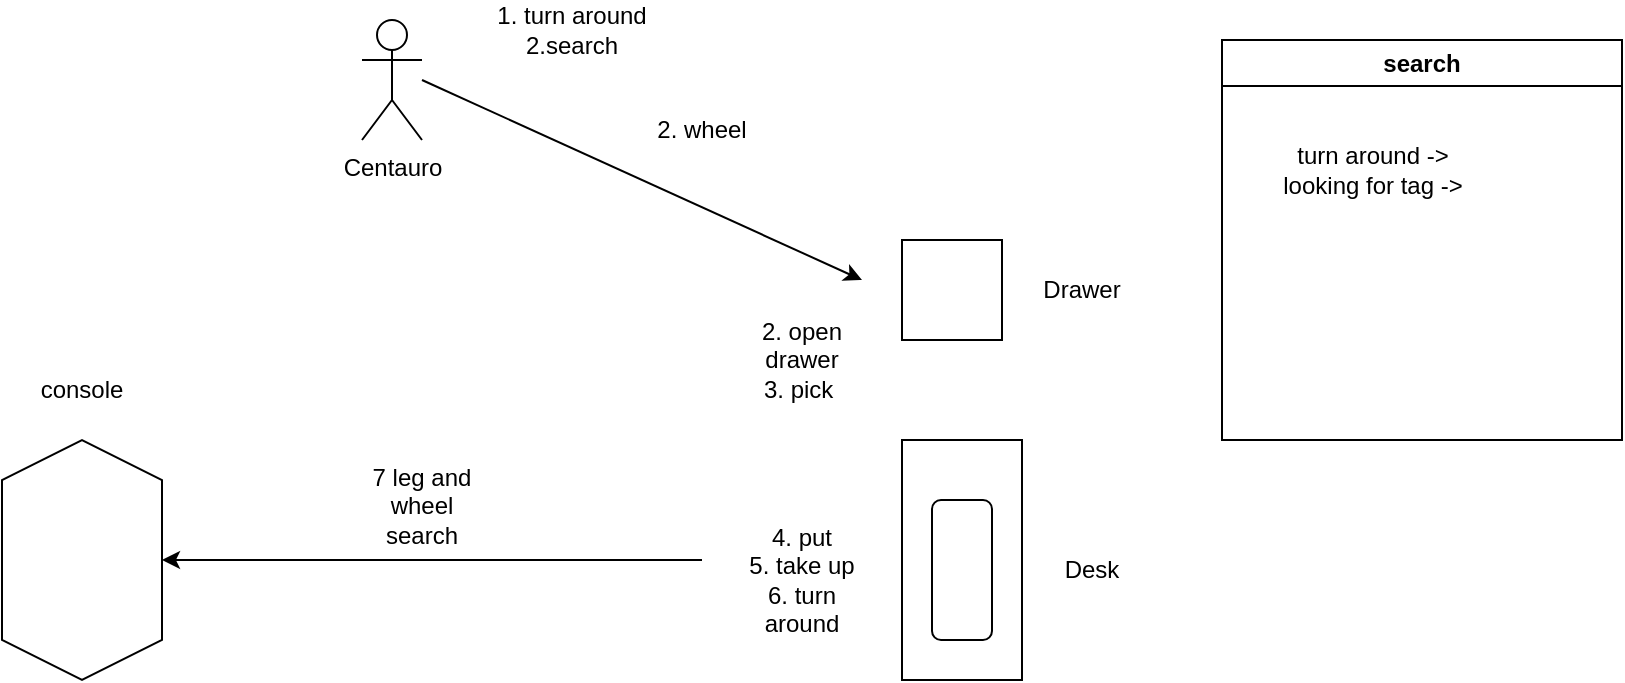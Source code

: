 <mxfile>
    <diagram id="DQU-kqcON3Z1oUUEVBNg" name="Page-1">
        <mxGraphModel dx="1822" dy="617" grid="1" gridSize="10" guides="1" tooltips="1" connect="1" arrows="1" fold="1" page="1" pageScale="1" pageWidth="850" pageHeight="1100" math="0" shadow="0">
            <root>
                <mxCell id="0"/>
                <mxCell id="1" parent="0"/>
                <mxCell id="2" value="Centauro&lt;br&gt;" style="shape=umlActor;verticalLabelPosition=bottom;verticalAlign=top;html=1;outlineConnect=0;" parent="1" vertex="1">
                    <mxGeometry x="110" y="60" width="30" height="60" as="geometry"/>
                </mxCell>
                <mxCell id="10" value="" style="endArrow=classic;html=1;" parent="1" edge="1">
                    <mxGeometry width="50" height="50" relative="1" as="geometry">
                        <mxPoint x="140" y="90" as="sourcePoint"/>
                        <mxPoint x="360" y="190" as="targetPoint"/>
                    </mxGeometry>
                </mxCell>
                <mxCell id="12" value="" style="group" parent="1" vertex="1" connectable="0">
                    <mxGeometry x="380" y="270" width="125" height="120" as="geometry"/>
                </mxCell>
                <mxCell id="5" value="" style="rounded=0;whiteSpace=wrap;html=1;rotation=-90;" parent="12" vertex="1">
                    <mxGeometry x="-30" y="30" width="120" height="60" as="geometry"/>
                </mxCell>
                <mxCell id="6" value="" style="rounded=1;whiteSpace=wrap;html=1;rotation=-90;" parent="12" vertex="1">
                    <mxGeometry x="-5" y="50" width="70" height="30" as="geometry"/>
                </mxCell>
                <mxCell id="7" value="Desk" style="text;html=1;strokeColor=none;fillColor=none;align=center;verticalAlign=middle;whiteSpace=wrap;rounded=0;" parent="12" vertex="1">
                    <mxGeometry x="65" y="50" width="60" height="30" as="geometry"/>
                </mxCell>
                <mxCell id="13" value="" style="group" parent="1" vertex="1" connectable="0">
                    <mxGeometry x="380" y="170" width="120" height="50" as="geometry"/>
                </mxCell>
                <mxCell id="8" value="" style="whiteSpace=wrap;html=1;aspect=fixed;" parent="13" vertex="1">
                    <mxGeometry width="50" height="50" as="geometry"/>
                </mxCell>
                <mxCell id="9" value="Drawer" style="text;html=1;strokeColor=none;fillColor=none;align=center;verticalAlign=middle;whiteSpace=wrap;rounded=0;" parent="13" vertex="1">
                    <mxGeometry x="60" y="10" width="60" height="30" as="geometry"/>
                </mxCell>
                <mxCell id="14" value="2. wheel" style="text;html=1;strokeColor=none;fillColor=none;align=center;verticalAlign=middle;whiteSpace=wrap;rounded=0;" parent="1" vertex="1">
                    <mxGeometry x="250" y="100" width="60" height="30" as="geometry"/>
                </mxCell>
                <mxCell id="15" value="2. open drawer&lt;br&gt;3. pick&amp;nbsp;" style="text;html=1;strokeColor=none;fillColor=none;align=center;verticalAlign=middle;whiteSpace=wrap;rounded=0;" parent="1" vertex="1">
                    <mxGeometry x="300" y="200" width="60" height="60" as="geometry"/>
                </mxCell>
                <mxCell id="16" value="4. put&lt;br&gt;5. take up&lt;br&gt;6. turn around" style="text;html=1;strokeColor=none;fillColor=none;align=center;verticalAlign=middle;whiteSpace=wrap;rounded=0;" parent="1" vertex="1">
                    <mxGeometry x="300" y="310" width="60" height="60" as="geometry"/>
                </mxCell>
                <mxCell id="19" value="" style="group" parent="1" vertex="1" connectable="0">
                    <mxGeometry x="-70" y="230" width="80" height="160" as="geometry"/>
                </mxCell>
                <mxCell id="17" value="" style="shape=hexagon;perimeter=hexagonPerimeter2;whiteSpace=wrap;html=1;fixedSize=1;rotation=90;" parent="19" vertex="1">
                    <mxGeometry x="-20.0" y="60" width="120" height="80" as="geometry"/>
                </mxCell>
                <mxCell id="18" value="console" style="text;html=1;strokeColor=none;fillColor=none;align=center;verticalAlign=middle;whiteSpace=wrap;rounded=0;" parent="19" vertex="1">
                    <mxGeometry x="10.0" width="60" height="30" as="geometry"/>
                </mxCell>
                <mxCell id="20" value="" style="endArrow=classic;html=1;" parent="1" target="17" edge="1">
                    <mxGeometry width="50" height="50" relative="1" as="geometry">
                        <mxPoint x="280" y="330" as="sourcePoint"/>
                        <mxPoint x="260" y="250" as="targetPoint"/>
                    </mxGeometry>
                </mxCell>
                <mxCell id="21" value="7 leg and wheel search" style="text;html=1;strokeColor=none;fillColor=none;align=center;verticalAlign=middle;whiteSpace=wrap;rounded=0;" parent="1" vertex="1">
                    <mxGeometry x="110" y="280" width="60" height="45" as="geometry"/>
                </mxCell>
                <mxCell id="24" value="1. turn around 2.search" style="text;html=1;strokeColor=none;fillColor=none;align=center;verticalAlign=middle;whiteSpace=wrap;rounded=0;" vertex="1" parent="1">
                    <mxGeometry x="160" y="50" width="110" height="30" as="geometry"/>
                </mxCell>
                <mxCell id="25" value="search" style="swimlane;whiteSpace=wrap;html=1;" vertex="1" parent="1">
                    <mxGeometry x="540" y="70" width="200" height="200" as="geometry"/>
                </mxCell>
                <mxCell id="26" value="turn around -&amp;gt; &lt;br&gt;looking for tag -&amp;gt;" style="text;html=1;align=center;verticalAlign=middle;resizable=0;points=[];autosize=1;strokeColor=none;fillColor=none;" vertex="1" parent="25">
                    <mxGeometry x="20" y="45" width="110" height="40" as="geometry"/>
                </mxCell>
            </root>
        </mxGraphModel>
    </diagram>
</mxfile>